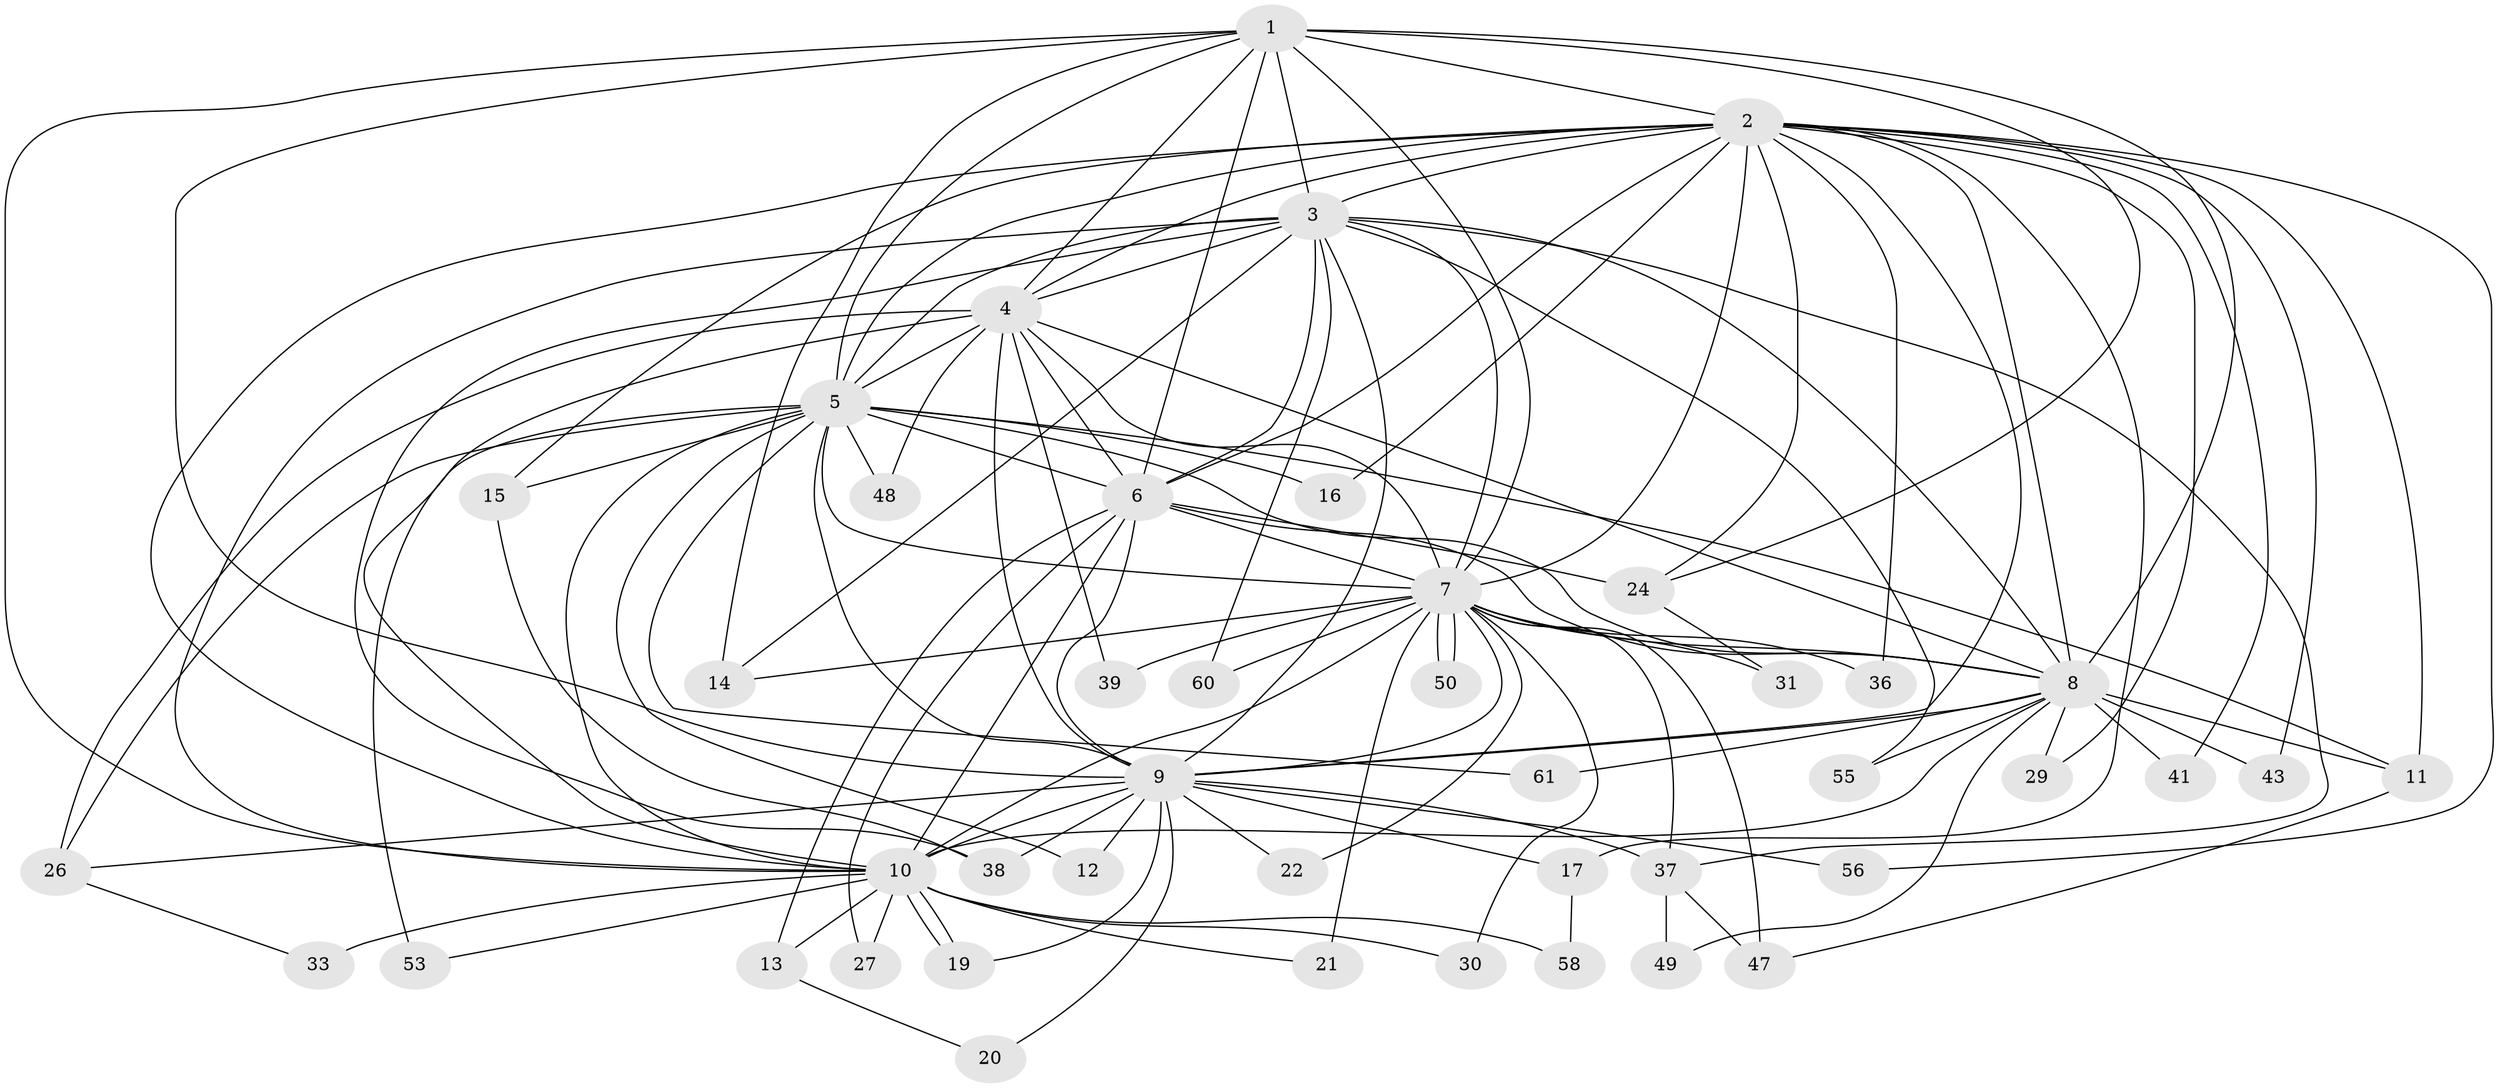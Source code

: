 // original degree distribution, {12: 0.01639344262295082, 19: 0.03278688524590164, 15: 0.03278688524590164, 14: 0.01639344262295082, 18: 0.01639344262295082, 24: 0.01639344262295082, 17: 0.01639344262295082, 20: 0.01639344262295082, 4: 0.04918032786885246, 2: 0.6065573770491803, 3: 0.16393442622950818, 5: 0.01639344262295082}
// Generated by graph-tools (version 1.1) at 2025/41/03/06/25 10:41:39]
// undirected, 44 vertices, 121 edges
graph export_dot {
graph [start="1"]
  node [color=gray90,style=filled];
  1 [super="+52"];
  2 [super="+40"];
  3 [super="+35"];
  4 [super="+45"];
  5 [super="+46"];
  6 [super="+23"];
  7 [super="+18"];
  8 [super="+32"];
  9 [super="+25"];
  10 [super="+34"];
  11 [super="+42"];
  12;
  13;
  14 [super="+28"];
  15;
  16;
  17;
  19 [super="+54"];
  20;
  21;
  22;
  24;
  26 [super="+57"];
  27;
  29;
  30;
  31;
  33;
  36;
  37 [super="+59"];
  38 [super="+44"];
  39;
  41;
  43;
  47 [super="+51"];
  48;
  49;
  50;
  53;
  55;
  56;
  58;
  60;
  61;
  1 -- 2;
  1 -- 3;
  1 -- 4;
  1 -- 5;
  1 -- 6;
  1 -- 7;
  1 -- 8 [weight=2];
  1 -- 9;
  1 -- 10;
  1 -- 24;
  1 -- 14;
  2 -- 3;
  2 -- 4;
  2 -- 5;
  2 -- 6 [weight=2];
  2 -- 7;
  2 -- 8;
  2 -- 9;
  2 -- 10;
  2 -- 11;
  2 -- 15;
  2 -- 16;
  2 -- 17;
  2 -- 24;
  2 -- 29;
  2 -- 36;
  2 -- 41;
  2 -- 56;
  2 -- 43;
  3 -- 4;
  3 -- 5;
  3 -- 6;
  3 -- 7 [weight=2];
  3 -- 8;
  3 -- 9;
  3 -- 10;
  3 -- 14;
  3 -- 37;
  3 -- 55;
  3 -- 60;
  3 -- 38;
  4 -- 5;
  4 -- 6;
  4 -- 7;
  4 -- 8;
  4 -- 9 [weight=2];
  4 -- 10 [weight=2];
  4 -- 39;
  4 -- 48;
  4 -- 26;
  5 -- 6;
  5 -- 7;
  5 -- 8 [weight=2];
  5 -- 9;
  5 -- 10;
  5 -- 11;
  5 -- 12;
  5 -- 15;
  5 -- 16;
  5 -- 26;
  5 -- 48;
  5 -- 53;
  5 -- 61;
  6 -- 7;
  6 -- 8;
  6 -- 9 [weight=2];
  6 -- 10 [weight=2];
  6 -- 13;
  6 -- 24;
  6 -- 27;
  7 -- 8;
  7 -- 9;
  7 -- 10;
  7 -- 14;
  7 -- 21;
  7 -- 22;
  7 -- 30;
  7 -- 31;
  7 -- 36;
  7 -- 37;
  7 -- 39;
  7 -- 47;
  7 -- 50;
  7 -- 50;
  7 -- 60;
  8 -- 9;
  8 -- 10;
  8 -- 29;
  8 -- 41;
  8 -- 43;
  8 -- 49;
  8 -- 55;
  8 -- 61;
  8 -- 11;
  9 -- 10;
  9 -- 12;
  9 -- 17;
  9 -- 20;
  9 -- 22;
  9 -- 26;
  9 -- 38;
  9 -- 56;
  9 -- 19;
  9 -- 37;
  10 -- 13;
  10 -- 19;
  10 -- 19;
  10 -- 21;
  10 -- 27;
  10 -- 30;
  10 -- 33;
  10 -- 53;
  10 -- 58;
  11 -- 47;
  13 -- 20;
  15 -- 38;
  17 -- 58;
  24 -- 31;
  26 -- 33;
  37 -- 47;
  37 -- 49;
}
